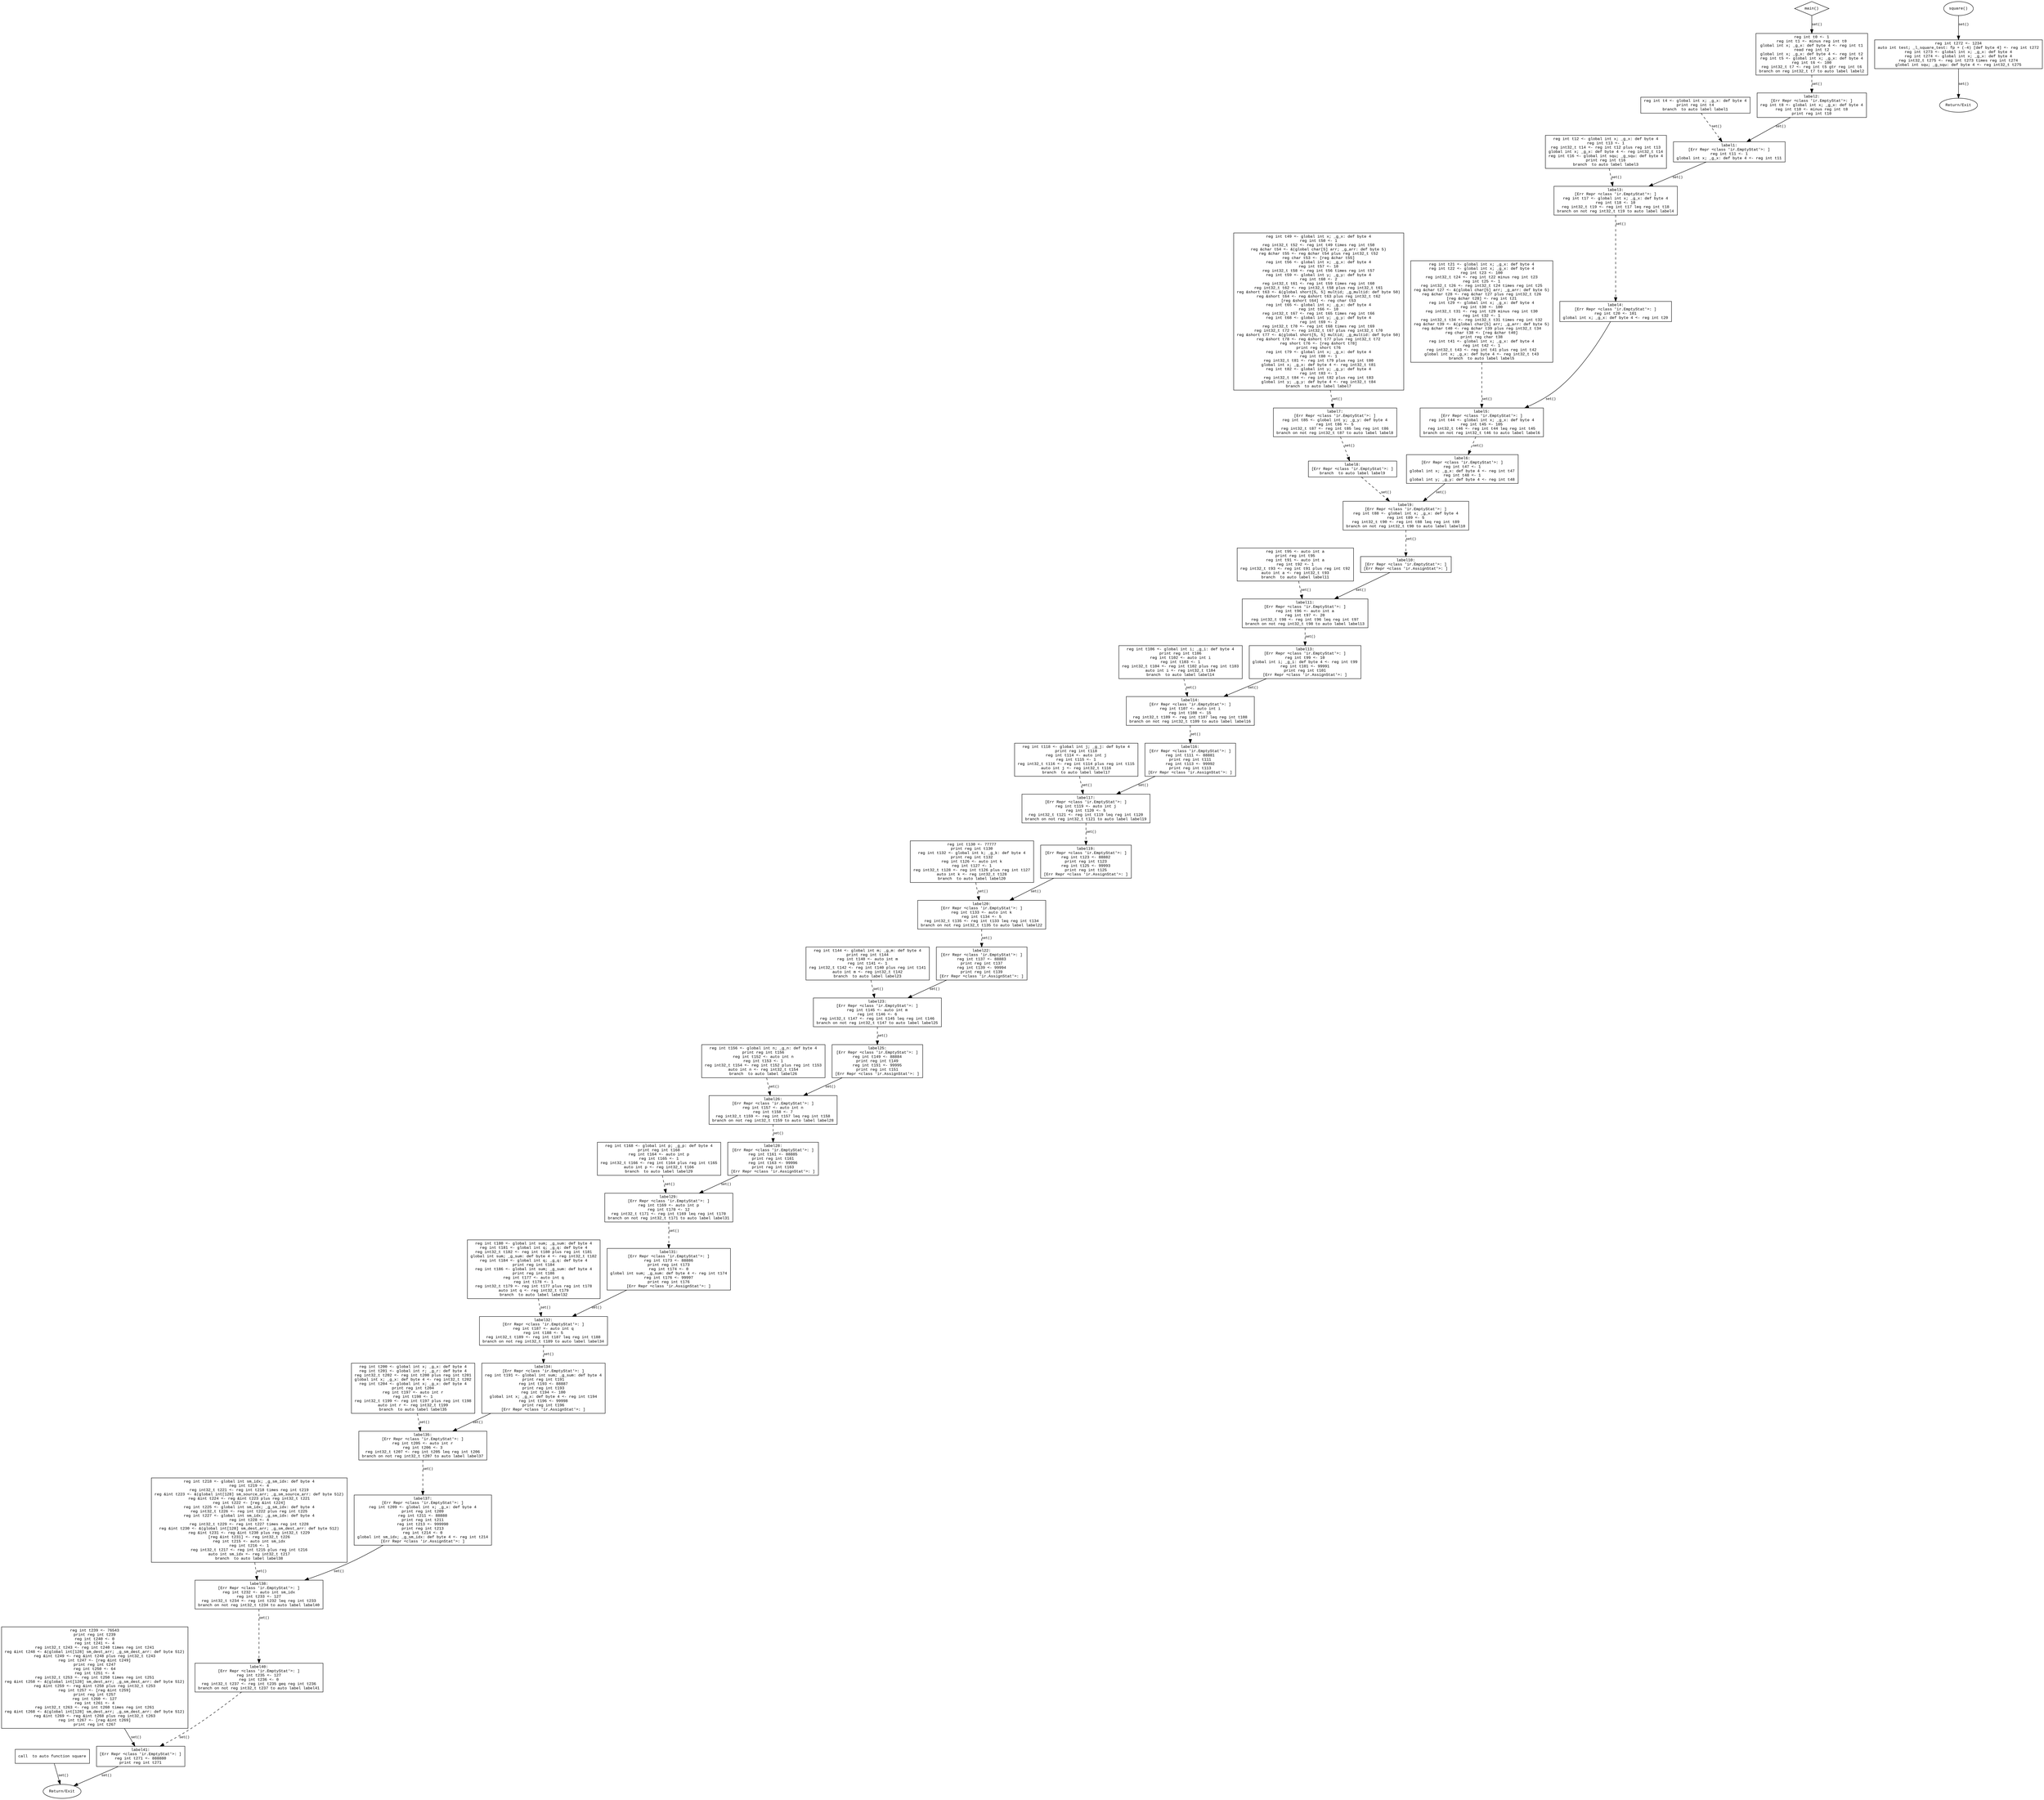 digraph G {
  rankdir=TB;
  node [shape=box, fontname="Courier New", fontsize=10];
  edge [fontname="Courier New", fontsize=9];

  // BasicBlock ID for CFG list: 126506459863744
  BB_126506459863744 [label="reg int t0 <- 1\nreg int t1 <- minus reg int t0\nglobal int x; _g_x: def byte 4 <- reg int t1\nread reg int t2\nglobal int x; _g_x: def byte 4 <- reg int t2\nreg int t5 <- global int x; _g_x: def byte 4\nreg int t6 <- 100\nreg int32_t t7 <- reg int t5 gtr reg int t6\nbranch on reg int32_t t7 to auto label label2"];
BB_126506459863744 -> BB_126506459862640 [style=dashed,label="set()"];
  // BasicBlock ID for CFG list: 126506459861488
  BB_126506459861488 [label="reg int t4 <- global int x; _g_x: def byte 4\nprint reg int t4\nbranch  to auto label label1"];
BB_126506459861488 -> BB_126506459861536 [style=dashed,label="set()"];
  // BasicBlock ID for CFG list: 126506459862640
  BB_126506459862640 [label="label2:\n[Err Repr <class 'ir.EmptyStat'>: ]\nreg int t8 <- global int x; _g_x: def byte 4\nreg int t10 <- minus reg int t8\nprint reg int t10"];
BB_126506459862640 -> BB_126506459861536 [label="set()"];
  // BasicBlock ID for CFG list: 126506459861536
  BB_126506459861536 [label="label1:\n[Err Repr <class 'ir.EmptyStat'>: ]\nreg int t11 <- 1\nglobal int x; _g_x: def byte 4 <- reg int t11"];
BB_126506459861536 -> BB_126506459862592 [label="set()"];
  // BasicBlock ID for CFG list: 126506459862592
  BB_126506459862592 [label="label3:\n[Err Repr <class 'ir.EmptyStat'>: ]\nreg int t17 <- global int x; _g_x: def byte 4\nreg int t18 <- 10\nreg int32_t t19 <- reg int t17 leq reg int t18\nbranch on not reg int32_t t19 to auto label label4"];
BB_126506459862592 -> BB_126506459848128 [style=dashed,label="set()"];
  // BasicBlock ID for CFG list: 126506459848032
  BB_126506459848032 [label="call  to auto function square"];
BB_126506459848032 -> exit_global [label="set()"];
  exit_global [shape=ellipse, label="Return/Exit"];
  // BasicBlock ID for CFG list: 126506459847936
  BB_126506459847936 [label="reg int t12 <- global int x; _g_x: def byte 4\nreg int t13 <- 1\nreg int32_t t14 <- reg int t12 plus reg int t13\nglobal int x; _g_x: def byte 4 <- reg int32_t t14\nreg int t16 <- global int squ; _g_squ: def byte 4\nprint reg int t16\nbranch  to auto label label3"];
BB_126506459847936 -> BB_126506459862592 [style=dashed,label="set()"];
  // BasicBlock ID for CFG list: 126506459848128
  BB_126506459848128 [label="label4:\n[Err Repr <class 'ir.EmptyStat'>: ]\nreg int t20 <- 101\nglobal int x; _g_x: def byte 4 <- reg int t20"];
BB_126506459848128 -> BB_126506459848176 [label="set()"];
  // BasicBlock ID for CFG list: 126506459848176
  BB_126506459848176 [label="label5:\n[Err Repr <class 'ir.EmptyStat'>: ]\nreg int t44 <- global int x; _g_x: def byte 4\nreg int t45 <- 105\nreg int32_t t46 <- reg int t44 leq reg int t45\nbranch on not reg int32_t t46 to auto label label6"];
BB_126506459848176 -> BB_126506459845296 [style=dashed,label="set()"];
  // BasicBlock ID for CFG list: 126506459845200
  BB_126506459845200 [label="reg int t21 <- global int x; _g_x: def byte 4\nreg int t22 <- global int x; _g_x: def byte 4\nreg int t23 <- 100\nreg int32_t t24 <- reg int t22 minus reg int t23\nreg int t25 <- 1\nreg int32_t t26 <- reg int32_t t24 times reg int t25\nreg &char t27 <- &(global char[5] arr; _g_arr: def byte 5)\nreg &char t28 <- reg &char t27 plus reg int32_t t26\n[reg &char t28] <- reg int t21\nreg int t29 <- global int x; _g_x: def byte 4\nreg int t30 <- 100\nreg int32_t t31 <- reg int t29 minus reg int t30\nreg int t32 <- 1\nreg int32_t t34 <- reg int32_t t31 times reg int t32\nreg &char t39 <- &(global char[5] arr; _g_arr: def byte 5)\nreg &char t40 <- reg &char t39 plus reg int32_t t34\nreg char t38 <- [reg &char t40]\nprint reg char t38\nreg int t41 <- global int x; _g_x: def byte 4\nreg int t42 <- 1\nreg int32_t t43 <- reg int t41 plus reg int t42\nglobal int x; _g_x: def byte 4 <- reg int32_t t43\nbranch  to auto label label5"];
BB_126506459845200 -> BB_126506459848176 [style=dashed,label="set()"];
  // BasicBlock ID for CFG list: 126506459845296
  BB_126506459845296 [label="label6:\n[Err Repr <class 'ir.EmptyStat'>: ]\nreg int t47 <- 1\nglobal int x; _g_x: def byte 4 <- reg int t47\nreg int t48 <- 1\nglobal int y; _g_y: def byte 4 <- reg int t48"];
BB_126506459845296 -> BB_126506459845392 [label="set()"];
  // BasicBlock ID for CFG list: 126506459845392
  BB_126506459845392 [label="label9:\n[Err Repr <class 'ir.EmptyStat'>: ]\nreg int t88 <- global int x; _g_x: def byte 4\nreg int t89 <- 5\nreg int32_t t90 <- reg int t88 leq reg int t89\nbranch on not reg int32_t t90 to auto label label10"];
BB_126506459845392 -> BB_126506459846400 [style=dashed,label="set()"];
  // BasicBlock ID for CFG list: 126506459846352
  BB_126506459846352 [label="label7:\n[Err Repr <class 'ir.EmptyStat'>: ]\nreg int t85 <- global int y; _g_y: def byte 4\nreg int t86 <- 5\nreg int32_t t87 <- reg int t85 leq reg int t86\nbranch on not reg int32_t t87 to auto label label8"];
BB_126506459846352 -> BB_126506459846448 [style=dashed,label="set()"];
  // BasicBlock ID for CFG list: 126506459845440
  BB_126506459845440 [label="reg int t49 <- global int x; _g_x: def byte 4\nreg int t50 <- 1\nreg int32_t t52 <- reg int t49 times reg int t50\nreg &char t54 <- &(global char[5] arr; _g_arr: def byte 5)\nreg &char t55 <- reg &char t54 plus reg int32_t t52\nreg char t53 <- [reg &char t55]\nreg int t56 <- global int x; _g_x: def byte 4\nreg int t57 <- 10\nreg int32_t t58 <- reg int t56 times reg int t57\nreg int t59 <- global int y; _g_y: def byte 4\nreg int t60 <- 2\nreg int32_t t61 <- reg int t59 times reg int t60\nreg int32_t t62 <- reg int32_t t58 plus reg int32_t t61\nreg &short t63 <- &(global short[5, 5] multid; _g_multid: def byte 50)\nreg &short t64 <- reg &short t63 plus reg int32_t t62\n[reg &short t64] <- reg char t53\nreg int t65 <- global int x; _g_x: def byte 4\nreg int t66 <- 10\nreg int32_t t67 <- reg int t65 times reg int t66\nreg int t68 <- global int y; _g_y: def byte 4\nreg int t69 <- 2\nreg int32_t t70 <- reg int t68 times reg int t69\nreg int32_t t72 <- reg int32_t t67 plus reg int32_t t70\nreg &short t77 <- &(global short[5, 5] multid; _g_multid: def byte 50)\nreg &short t78 <- reg &short t77 plus reg int32_t t72\nreg short t76 <- [reg &short t78]\nprint reg short t76\nreg int t79 <- global int x; _g_x: def byte 4\nreg int t80 <- 1\nreg int32_t t81 <- reg int t79 plus reg int t80\nglobal int x; _g_x: def byte 4 <- reg int32_t t81\nreg int t82 <- global int y; _g_y: def byte 4\nreg int t83 <- 1\nreg int32_t t84 <- reg int t82 plus reg int t83\nglobal int y; _g_y: def byte 4 <- reg int32_t t84\nbranch  to auto label label7"];
BB_126506459845440 -> BB_126506459846352 [style=dashed,label="set()"];
  // BasicBlock ID for CFG list: 126506459846448
  BB_126506459846448 [label="label8:\n[Err Repr <class 'ir.EmptyStat'>: ]\nbranch  to auto label label9"];
BB_126506459846448 -> BB_126506459845392 [style=dashed,label="set()"];
  // BasicBlock ID for CFG list: 126506459846400
  BB_126506459846400 [label="label10:\n[Err Repr <class 'ir.EmptyStat'>: ]\n[Err Repr <class 'ir.AssignStat'>: ]"];
BB_126506459846400 -> BB_126506460155968 [label="set()"];
  // BasicBlock ID for CFG list: 126506460155968
  BB_126506460155968 [label="label11:\n[Err Repr <class 'ir.EmptyStat'>: ]\nreg int t96 <- auto int a\nreg int t97 <- 20\nreg int32_t t98 <- reg int t96 leq reg int t97\nbranch on not reg int32_t t98 to auto label label13"];
BB_126506460155968 -> BB_126506460157792 [style=dashed,label="set()"];
  // BasicBlock ID for CFG list: 126506460156016
  BB_126506460156016 [label="reg int t95 <- auto int a\nprint reg int t95\nreg int t91 <- auto int a\nreg int t92 <- 1\nreg int32_t t93 <- reg int t91 plus reg int t92\nauto int a <- reg int32_t t93\nbranch  to auto label label11"];
BB_126506460156016 -> BB_126506460155968 [style=dashed,label="set()"];
  // BasicBlock ID for CFG list: 126506460157792
  BB_126506460157792 [label="label13:\n[Err Repr <class 'ir.EmptyStat'>: ]\nreg int t99 <- 10\nglobal int i; _g_i: def byte 4 <- reg int t99\nreg int t101 <- 99991\nprint reg int t101\n[Err Repr <class 'ir.AssignStat'>: ]"];
BB_126506460157792 -> BB_126506460157984 [label="set()"];
  // BasicBlock ID for CFG list: 126506460157984
  BB_126506460157984 [label="label14:\n[Err Repr <class 'ir.EmptyStat'>: ]\nreg int t107 <- auto int i\nreg int t108 <- 15\nreg int32_t t109 <- reg int t107 leq reg int t108\nbranch on not reg int32_t t109 to auto label label16"];
BB_126506460157984 -> BB_126506460158032 [style=dashed,label="set()"];
  // BasicBlock ID for CFG list: 126506460157888
  BB_126506460157888 [label="reg int t106 <- global int i; _g_i: def byte 4\nprint reg int t106\nreg int t102 <- auto int i\nreg int t103 <- 1\nreg int32_t t104 <- reg int t102 plus reg int t103\nauto int i <- reg int32_t t104\nbranch  to auto label label14"];
BB_126506460157888 -> BB_126506460157984 [style=dashed,label="set()"];
  // BasicBlock ID for CFG list: 126506460158032
  BB_126506460158032 [label="label16:\n[Err Repr <class 'ir.EmptyStat'>: ]\nreg int t111 <- 88881\nprint reg int t111\nreg int t113 <- 99992\nprint reg int t113\n[Err Repr <class 'ir.AssignStat'>: ]"];
BB_126506460158032 -> BB_126506460158992 [label="set()"];
  // BasicBlock ID for CFG list: 126506460158992
  BB_126506460158992 [label="label17:\n[Err Repr <class 'ir.EmptyStat'>: ]\nreg int t119 <- auto int j\nreg int t120 <- 5\nreg int32_t t121 <- reg int t119 leq reg int t120\nbranch on not reg int32_t t121 to auto label label19"];
BB_126506460158992 -> BB_126506460158944 [style=dashed,label="set()"];
  // BasicBlock ID for CFG list: 126506460158896
  BB_126506460158896 [label="reg int t118 <- global int j; _g_j: def byte 4\nprint reg int t118\nreg int t114 <- auto int j\nreg int t115 <- 1\nreg int32_t t116 <- reg int t114 plus reg int t115\nauto int j <- reg int32_t t116\nbranch  to auto label label17"];
BB_126506460158896 -> BB_126506460158992 [style=dashed,label="set()"];
  // BasicBlock ID for CFG list: 126506460158944
  BB_126506460158944 [label="label19:\n[Err Repr <class 'ir.EmptyStat'>: ]\nreg int t123 <- 88882\nprint reg int t123\nreg int t125 <- 99993\nprint reg int t125\n[Err Repr <class 'ir.AssignStat'>: ]"];
BB_126506460158944 -> BB_126506460159040 [label="set()"];
  // BasicBlock ID for CFG list: 126506460159040
  BB_126506460159040 [label="label20:\n[Err Repr <class 'ir.EmptyStat'>: ]\nreg int t133 <- auto int k\nreg int t134 <- 5\nreg int32_t t135 <- reg int t133 leq reg int t134\nbranch on not reg int32_t t135 to auto label label22"];
BB_126506460159040 -> BB_126506460156304 [style=dashed,label="set()"];
  // BasicBlock ID for CFG list: 126506460156256
  BB_126506460156256 [label="reg int t130 <- 77777\nprint reg int t130\nreg int t132 <- global int k; _g_k: def byte 4\nprint reg int t132\nreg int t126 <- auto int k\nreg int t127 <- 1\nreg int32_t t128 <- reg int t126 plus reg int t127\nauto int k <- reg int32_t t128\nbranch  to auto label label20"];
BB_126506460156256 -> BB_126506460159040 [style=dashed,label="set()"];
  // BasicBlock ID for CFG list: 126506460156304
  BB_126506460156304 [label="label22:\n[Err Repr <class 'ir.EmptyStat'>: ]\nreg int t137 <- 88883\nprint reg int t137\nreg int t139 <- 99994\nprint reg int t139\n[Err Repr <class 'ir.AssignStat'>: ]"];
BB_126506460156304 -> BB_126506460178176 [label="set()"];
  // BasicBlock ID for CFG list: 126506460178176
  BB_126506460178176 [label="label23:\n[Err Repr <class 'ir.EmptyStat'>: ]\nreg int t145 <- auto int m\nreg int t146 <- 6\nreg int32_t t147 <- reg int t145 leq reg int t146\nbranch on not reg int32_t t147 to auto label label25"];
BB_126506460178176 -> BB_126506460178320 [style=dashed,label="set()"];
  // BasicBlock ID for CFG list: 126506460178272
  BB_126506460178272 [label="reg int t144 <- global int m; _g_m: def byte 4\nprint reg int t144\nreg int t140 <- auto int m\nreg int t141 <- 1\nreg int32_t t142 <- reg int t140 plus reg int t141\nauto int m <- reg int32_t t142\nbranch  to auto label label23"];
BB_126506460178272 -> BB_126506460178176 [style=dashed,label="set()"];
  // BasicBlock ID for CFG list: 126506460178320
  BB_126506460178320 [label="label25:\n[Err Repr <class 'ir.EmptyStat'>: ]\nreg int t149 <- 88884\nprint reg int t149\nreg int t151 <- 99995\nprint reg int t151\n[Err Repr <class 'ir.AssignStat'>: ]"];
BB_126506460178320 -> BB_126506460179040 [label="set()"];
  // BasicBlock ID for CFG list: 126506460179040
  BB_126506460179040 [label="label26:\n[Err Repr <class 'ir.EmptyStat'>: ]\nreg int t157 <- auto int n\nreg int t158 <- 7\nreg int32_t t159 <- reg int t157 leq reg int t158\nbranch on not reg int32_t t159 to auto label label28"];
BB_126506460179040 -> BB_126506460177984 [style=dashed,label="set()"];
  // BasicBlock ID for CFG list: 126506460178416
  BB_126506460178416 [label="reg int t156 <- global int n; _g_n: def byte 4\nprint reg int t156\nreg int t152 <- auto int n\nreg int t153 <- 1\nreg int32_t t154 <- reg int t152 plus reg int t153\nauto int n <- reg int32_t t154\nbranch  to auto label label26"];
BB_126506460178416 -> BB_126506460179040 [style=dashed,label="set()"];
  // BasicBlock ID for CFG list: 126506460177984
  BB_126506460177984 [label="label28:\n[Err Repr <class 'ir.EmptyStat'>: ]\nreg int t161 <- 88885\nprint reg int t161\nreg int t163 <- 99996\nprint reg int t163\n[Err Repr <class 'ir.AssignStat'>: ]"];
BB_126506460177984 -> BB_126506460178512 [label="set()"];
  // BasicBlock ID for CFG list: 126506460178512
  BB_126506460178512 [label="label29:\n[Err Repr <class 'ir.EmptyStat'>: ]\nreg int t169 <- auto int p\nreg int t170 <- 12\nreg int32_t t171 <- reg int t169 leq reg int t170\nbranch on not reg int32_t t171 to auto label label31"];
BB_126506460178512 -> BB_126506460179088 [style=dashed,label="set()"];
  // BasicBlock ID for CFG list: 126506460178560
  BB_126506460178560 [label="reg int t168 <- global int p; _g_p: def byte 4\nprint reg int t168\nreg int t164 <- auto int p\nreg int t165 <- 1\nreg int32_t t166 <- reg int t164 plus reg int t165\nauto int p <- reg int32_t t166\nbranch  to auto label label29"];
BB_126506460178560 -> BB_126506460178512 [style=dashed,label="set()"];
  // BasicBlock ID for CFG list: 126506460179088
  BB_126506460179088 [label="label31:\n[Err Repr <class 'ir.EmptyStat'>: ]\nreg int t173 <- 88886\nprint reg int t173\nreg int t174 <- 0\nglobal int sum; _g_sum: def byte 4 <- reg int t174\nreg int t176 <- 99997\nprint reg int t176\n[Err Repr <class 'ir.AssignStat'>: ]"];
BB_126506460179088 -> BB_126506460179472 [label="set()"];
  // BasicBlock ID for CFG list: 126506460179472
  BB_126506460179472 [label="label32:\n[Err Repr <class 'ir.EmptyStat'>: ]\nreg int t187 <- auto int q\nreg int t188 <- 5\nreg int32_t t189 <- reg int t187 leq reg int t188\nbranch on not reg int32_t t189 to auto label label34"];
BB_126506460179472 -> BB_126506460177024 [style=dashed,label="set()"];
  // BasicBlock ID for CFG list: 126506460179568
  BB_126506460179568 [label="reg int t180 <- global int sum; _g_sum: def byte 4\nreg int t181 <- global int q; _g_q: def byte 4\nreg int32_t t182 <- reg int t180 plus reg int t181\nglobal int sum; _g_sum: def byte 4 <- reg int32_t t182\nreg int t184 <- global int q; _g_q: def byte 4\nprint reg int t184\nreg int t186 <- global int sum; _g_sum: def byte 4\nprint reg int t186\nreg int t177 <- auto int q\nreg int t178 <- 1\nreg int32_t t179 <- reg int t177 plus reg int t178\nauto int q <- reg int32_t t179\nbranch  to auto label label32"];
BB_126506460179568 -> BB_126506460179472 [style=dashed,label="set()"];
  // BasicBlock ID for CFG list: 126506460177024
  BB_126506460177024 [label="label34:\n[Err Repr <class 'ir.EmptyStat'>: ]\nreg int t191 <- global int sum; _g_sum: def byte 4\nprint reg int t191\nreg int t193 <- 88887\nprint reg int t193\nreg int t194 <- 100\nglobal int x; _g_x: def byte 4 <- reg int t194\nreg int t196 <- 99998\nprint reg int t196\n[Err Repr <class 'ir.AssignStat'>: ]"];
BB_126506460177024 -> BB_126506460179520 [label="set()"];
  // BasicBlock ID for CFG list: 126506460179520
  BB_126506460179520 [label="label35:\n[Err Repr <class 'ir.EmptyStat'>: ]\nreg int t205 <- auto int r\nreg int t206 <- 3\nreg int32_t t207 <- reg int t205 leq reg int t206\nbranch on not reg int32_t t207 to auto label label37"];
BB_126506460179520 -> BB_126506460177072 [style=dashed,label="set()"];
  // BasicBlock ID for CFG list: 126506460176544
  BB_126506460176544 [label="reg int t200 <- global int x; _g_x: def byte 4\nreg int t201 <- global int r; _g_r: def byte 4\nreg int32_t t202 <- reg int t200 plus reg int t201\nglobal int x; _g_x: def byte 4 <- reg int32_t t202\nreg int t204 <- global int x; _g_x: def byte 4\nprint reg int t204\nreg int t197 <- auto int r\nreg int t198 <- 1\nreg int32_t t199 <- reg int t197 plus reg int t198\nauto int r <- reg int32_t t199\nbranch  to auto label label35"];
BB_126506460176544 -> BB_126506460179520 [style=dashed,label="set()"];
  // BasicBlock ID for CFG list: 126506460177072
  BB_126506460177072 [label="label37:\n[Err Repr <class 'ir.EmptyStat'>: ]\nreg int t209 <- global int x; _g_x: def byte 4\nprint reg int t209\nreg int t211 <- 88888\nprint reg int t211\nreg int t213 <- 999990\nprint reg int t213\nreg int t214 <- 0\nglobal int sm_idx; _g_sm_idx: def byte 4 <- reg int t214\n[Err Repr <class 'ir.AssignStat'>: ]"];
BB_126506460177072 -> BB_126506460176640 [label="set()"];
  // BasicBlock ID for CFG list: 126506460176640
  BB_126506460176640 [label="label38:\n[Err Repr <class 'ir.EmptyStat'>: ]\nreg int t232 <- auto int sm_idx\nreg int t233 <- 127\nreg int32_t t234 <- reg int t232 leq reg int t233\nbranch on not reg int32_t t234 to auto label label40"];
BB_126506460176640 -> BB_126506460197024 [style=dashed,label="set()"];
  // BasicBlock ID for CFG list: 126506460200816
  BB_126506460200816 [label="reg int t218 <- global int sm_idx; _g_sm_idx: def byte 4\nreg int t219 <- 4\nreg int32_t t221 <- reg int t218 times reg int t219\nreg &int t223 <- &(global int[128] sm_source_arr; _g_sm_source_arr: def byte 512)\nreg &int t224 <- reg &int t223 plus reg int32_t t221\nreg int t222 <- [reg &int t224]\nreg int t225 <- global int sm_idx; _g_sm_idx: def byte 4\nreg int32_t t226 <- reg int t222 plus reg int t225\nreg int t227 <- global int sm_idx; _g_sm_idx: def byte 4\nreg int t228 <- 4\nreg int32_t t229 <- reg int t227 times reg int t228\nreg &int t230 <- &(global int[128] sm_dest_arr; _g_sm_dest_arr: def byte 512)\nreg &int t231 <- reg &int t230 plus reg int32_t t229\n[reg &int t231] <- reg int32_t t226\nreg int t215 <- auto int sm_idx\nreg int t216 <- 1\nreg int32_t t217 <- reg int t215 plus reg int t216\nauto int sm_idx <- reg int32_t t217\nbranch  to auto label label38"];
BB_126506460200816 -> BB_126506460176640 [style=dashed,label="set()"];
  // BasicBlock ID for CFG list: 126506460197024
  BB_126506460197024 [label="label40:\n[Err Repr <class 'ir.EmptyStat'>: ]\nreg int t235 <- 127\nreg int t236 <- 0\nreg int32_t t237 <- reg int t235 geq reg int t236\nbranch on not reg int32_t t237 to auto label label41"];
BB_126506460197024 -> BB_126506459864032 [style=dashed,label="set()"];
  // BasicBlock ID for CFG list: 126506460197120
  BB_126506460197120 [label="reg int t239 <- 76543\nprint reg int t239\nreg int t240 <- 0\nreg int t241 <- 4\nreg int32_t t243 <- reg int t240 times reg int t241\nreg &int t248 <- &(global int[128] sm_dest_arr; _g_sm_dest_arr: def byte 512)\nreg &int t249 <- reg &int t248 plus reg int32_t t243\nreg int t247 <- [reg &int t249]\nprint reg int t247\nreg int t250 <- 64\nreg int t251 <- 4\nreg int32_t t253 <- reg int t250 times reg int t251\nreg &int t258 <- &(global int[128] sm_dest_arr; _g_sm_dest_arr: def byte 512)\nreg &int t259 <- reg &int t258 plus reg int32_t t253\nreg int t257 <- [reg &int t259]\nprint reg int t257\nreg int t260 <- 127\nreg int t261 <- 4\nreg int32_t t263 <- reg int t260 times reg int t261\nreg &int t268 <- &(global int[128] sm_dest_arr; _g_sm_dest_arr: def byte 512)\nreg &int t269 <- reg &int t268 plus reg int32_t t263\nreg int t267 <- [reg &int t269]\nprint reg int t267"];
BB_126506460197120 -> BB_126506459864032 [label="set()"];
  // BasicBlock ID for CFG list: 126506459864032
  BB_126506459864032 [label="label41:\n[Err Repr <class 'ir.EmptyStat'>: ]\nreg int t271 <- 888880\nprint reg int t271"];
BB_126506459864032 -> exit_global [label="set()"];
  // BasicBlock ID for CFG list: 126506460196976
  BB_126506460196976 [label="reg int t272 <- 1234\nauto int test; _l_square_test: fp + (-4) [def byte 4] <- reg int t272\nreg int t273 <- global int x; _g_x: def byte 4\nreg int t274 <- global int x; _g_x: def byte 4\nreg int32_t t275 <- reg int t273 times reg int t274\nglobal int squ; _g_squ: def byte 4 <- reg int32_t t275"];
BB_126506460196976 -> exit_Func_square [label="set()"];
  exit_Func_square [shape=ellipse, label="Return/Exit"];

  // Entry Points
  Entry_main [shape=diamond, label="main()"];
  Entry_main -> BB_126506459863744 [label="set()", weight=10];
  Entry_square [shape=ellipse, label="square()"];
  Entry_square -> BB_126506460196976 [label="set()", weight=10];
}
